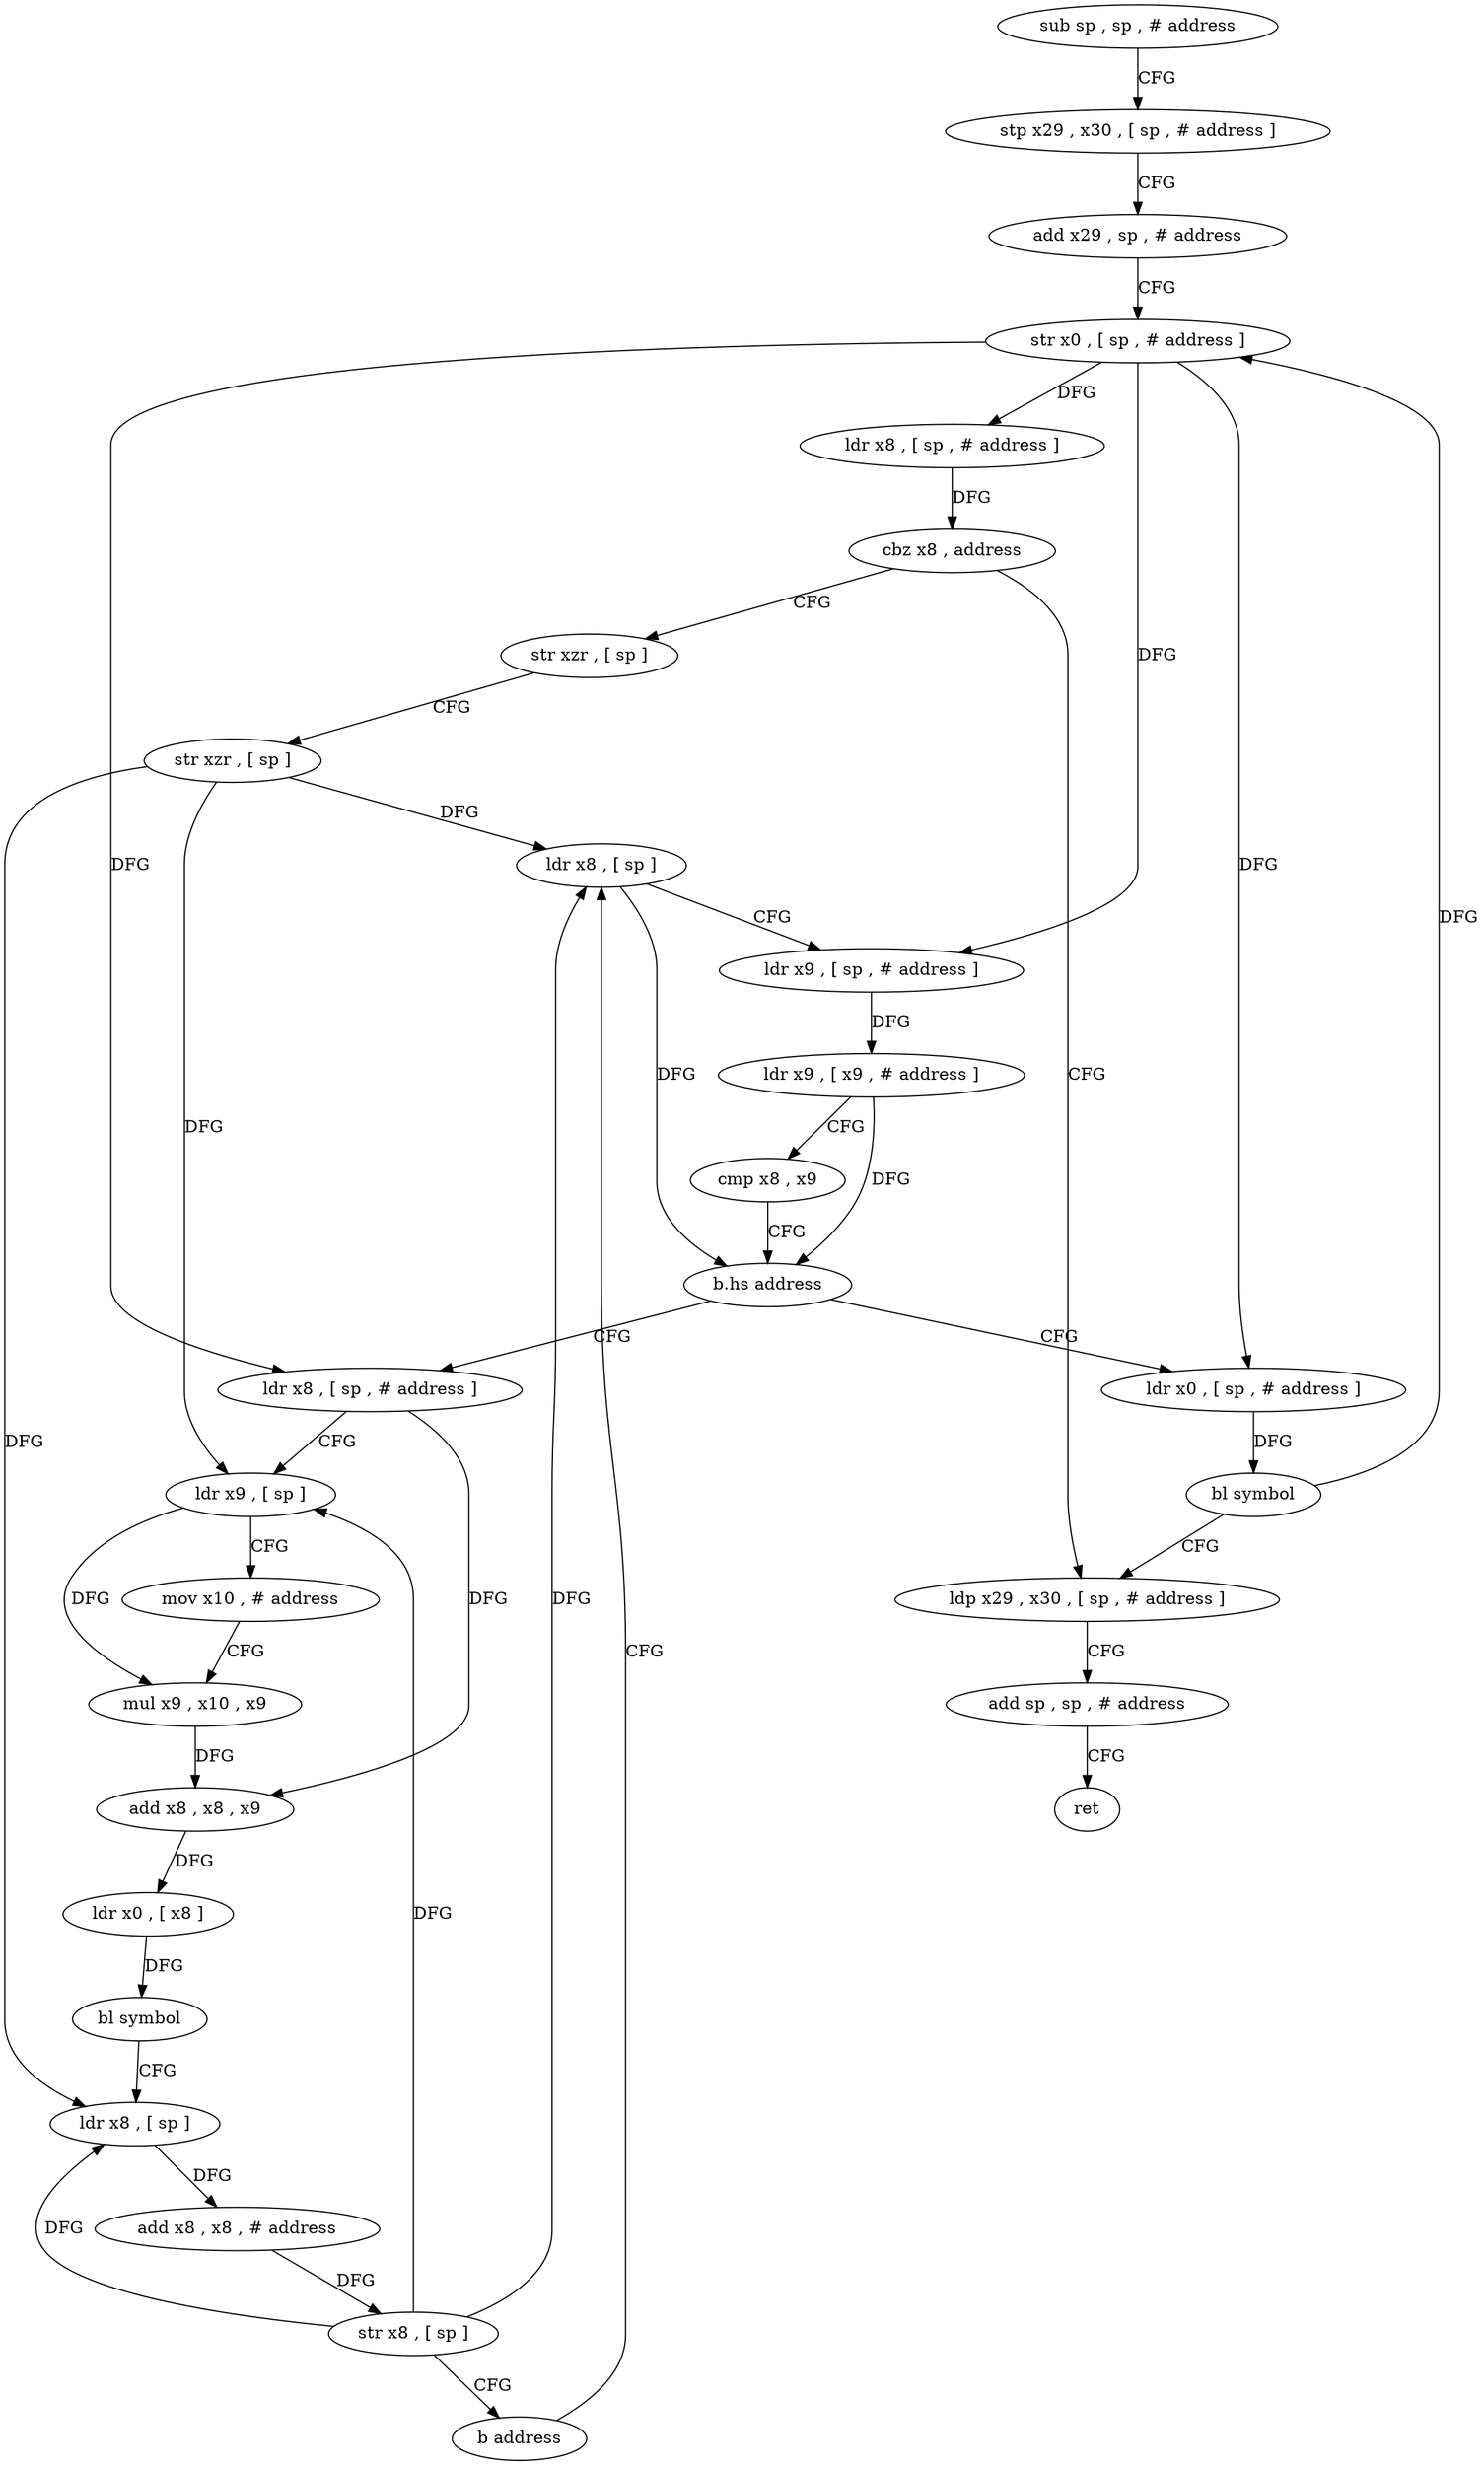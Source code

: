 digraph "func" {
"181204" [label = "sub sp , sp , # address" ]
"181208" [label = "stp x29 , x30 , [ sp , # address ]" ]
"181212" [label = "add x29 , sp , # address" ]
"181216" [label = "str x0 , [ sp , # address ]" ]
"181220" [label = "ldr x8 , [ sp , # address ]" ]
"181224" [label = "cbz x8 , address" ]
"181308" [label = "ldp x29 , x30 , [ sp , # address ]" ]
"181228" [label = "str xzr , [ sp ]" ]
"181312" [label = "add sp , sp , # address" ]
"181316" [label = "ret" ]
"181232" [label = "str xzr , [ sp ]" ]
"181236" [label = "ldr x8 , [ sp ]" ]
"181300" [label = "ldr x0 , [ sp , # address ]" ]
"181304" [label = "bl symbol" ]
"181256" [label = "ldr x8 , [ sp , # address ]" ]
"181260" [label = "ldr x9 , [ sp ]" ]
"181264" [label = "mov x10 , # address" ]
"181268" [label = "mul x9 , x10 , x9" ]
"181272" [label = "add x8 , x8 , x9" ]
"181276" [label = "ldr x0 , [ x8 ]" ]
"181280" [label = "bl symbol" ]
"181284" [label = "ldr x8 , [ sp ]" ]
"181288" [label = "add x8 , x8 , # address" ]
"181292" [label = "str x8 , [ sp ]" ]
"181296" [label = "b address" ]
"181240" [label = "ldr x9 , [ sp , # address ]" ]
"181244" [label = "ldr x9 , [ x9 , # address ]" ]
"181248" [label = "cmp x8 , x9" ]
"181252" [label = "b.hs address" ]
"181204" -> "181208" [ label = "CFG" ]
"181208" -> "181212" [ label = "CFG" ]
"181212" -> "181216" [ label = "CFG" ]
"181216" -> "181220" [ label = "DFG" ]
"181216" -> "181240" [ label = "DFG" ]
"181216" -> "181300" [ label = "DFG" ]
"181216" -> "181256" [ label = "DFG" ]
"181220" -> "181224" [ label = "DFG" ]
"181224" -> "181308" [ label = "CFG" ]
"181224" -> "181228" [ label = "CFG" ]
"181308" -> "181312" [ label = "CFG" ]
"181228" -> "181232" [ label = "CFG" ]
"181312" -> "181316" [ label = "CFG" ]
"181232" -> "181236" [ label = "DFG" ]
"181232" -> "181260" [ label = "DFG" ]
"181232" -> "181284" [ label = "DFG" ]
"181236" -> "181240" [ label = "CFG" ]
"181236" -> "181252" [ label = "DFG" ]
"181300" -> "181304" [ label = "DFG" ]
"181304" -> "181308" [ label = "CFG" ]
"181304" -> "181216" [ label = "DFG" ]
"181256" -> "181260" [ label = "CFG" ]
"181256" -> "181272" [ label = "DFG" ]
"181260" -> "181264" [ label = "CFG" ]
"181260" -> "181268" [ label = "DFG" ]
"181264" -> "181268" [ label = "CFG" ]
"181268" -> "181272" [ label = "DFG" ]
"181272" -> "181276" [ label = "DFG" ]
"181276" -> "181280" [ label = "DFG" ]
"181280" -> "181284" [ label = "CFG" ]
"181284" -> "181288" [ label = "DFG" ]
"181288" -> "181292" [ label = "DFG" ]
"181292" -> "181296" [ label = "CFG" ]
"181292" -> "181236" [ label = "DFG" ]
"181292" -> "181260" [ label = "DFG" ]
"181292" -> "181284" [ label = "DFG" ]
"181296" -> "181236" [ label = "CFG" ]
"181240" -> "181244" [ label = "DFG" ]
"181244" -> "181248" [ label = "CFG" ]
"181244" -> "181252" [ label = "DFG" ]
"181248" -> "181252" [ label = "CFG" ]
"181252" -> "181300" [ label = "CFG" ]
"181252" -> "181256" [ label = "CFG" ]
}
